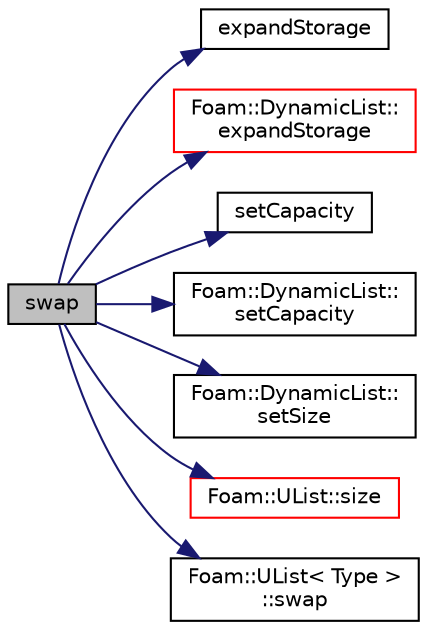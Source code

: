 digraph "swap"
{
  bgcolor="transparent";
  edge [fontname="Helvetica",fontsize="10",labelfontname="Helvetica",labelfontsize="10"];
  node [fontname="Helvetica",fontsize="10",shape=record];
  rankdir="LR";
  Node1 [label="swap",height=0.2,width=0.4,color="black", fillcolor="grey75", style="filled" fontcolor="black"];
  Node1 -> Node2 [color="midnightblue",fontsize="10",style="solid",fontname="Helvetica"];
  Node2 [label="expandStorage",height=0.2,width=0.4,color="black",URL="$classFoam_1_1DynamicField.html#aec2bfc62a849a819de0c89cfed6ce642",tooltip="Expand the addressable size to fit the allocated capacity. "];
  Node1 -> Node3 [color="midnightblue",fontsize="10",style="solid",fontname="Helvetica"];
  Node3 [label="Foam::DynamicList::\lexpandStorage",height=0.2,width=0.4,color="red",URL="$classFoam_1_1DynamicList.html#aec2bfc62a849a819de0c89cfed6ce642",tooltip="Expand the addressable size to fit the allocated capacity. "];
  Node1 -> Node4 [color="midnightblue",fontsize="10",style="solid",fontname="Helvetica"];
  Node4 [label="setCapacity",height=0.2,width=0.4,color="black",URL="$classFoam_1_1DynamicField.html#ad4a4afb7d3154a5a20e8ef0292655f60",tooltip="Alter the size of the underlying storage. "];
  Node1 -> Node5 [color="midnightblue",fontsize="10",style="solid",fontname="Helvetica"];
  Node5 [label="Foam::DynamicList::\lsetCapacity",height=0.2,width=0.4,color="black",URL="$classFoam_1_1DynamicList.html#ad4a4afb7d3154a5a20e8ef0292655f60",tooltip="Alter the size of the underlying storage. "];
  Node1 -> Node6 [color="midnightblue",fontsize="10",style="solid",fontname="Helvetica"];
  Node6 [label="Foam::DynamicList::\lsetSize",height=0.2,width=0.4,color="black",URL="$classFoam_1_1DynamicList.html#aee3f9774049b2cf8f0492069ea3db2de",tooltip="Alter addressable list size. "];
  Node1 -> Node7 [color="midnightblue",fontsize="10",style="solid",fontname="Helvetica"];
  Node7 [label="Foam::UList::size",height=0.2,width=0.4,color="red",URL="$classFoam_1_1UList.html#afee03bfededf699921815b2bf3c41e35",tooltip="Override size to be inconsistent with allocated storage. "];
  Node1 -> Node8 [color="midnightblue",fontsize="10",style="solid",fontname="Helvetica"];
  Node8 [label="Foam::UList\< Type \>\l::swap",height=0.2,width=0.4,color="black",URL="$classFoam_1_1UList.html#a22c2908c381fcee8f523cb6359994c55",tooltip="Swap content with another UList of the same type in constant time. "];
}
